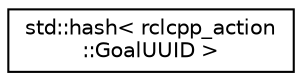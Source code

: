 digraph "Graphical Class Hierarchy"
{
  edge [fontname="Helvetica",fontsize="10",labelfontname="Helvetica",labelfontsize="10"];
  node [fontname="Helvetica",fontsize="10",shape=record];
  rankdir="LR";
  Node0 [label="std::hash\< rclcpp_action\l::GoalUUID \>",height=0.2,width=0.4,color="black", fillcolor="white", style="filled",URL="$structstd_1_1hash_3_01rclcpp__action_1_1GoalUUID_01_4.html",tooltip="Hash a goal id so it can be used as a key in std::unordered_map. "];
}
